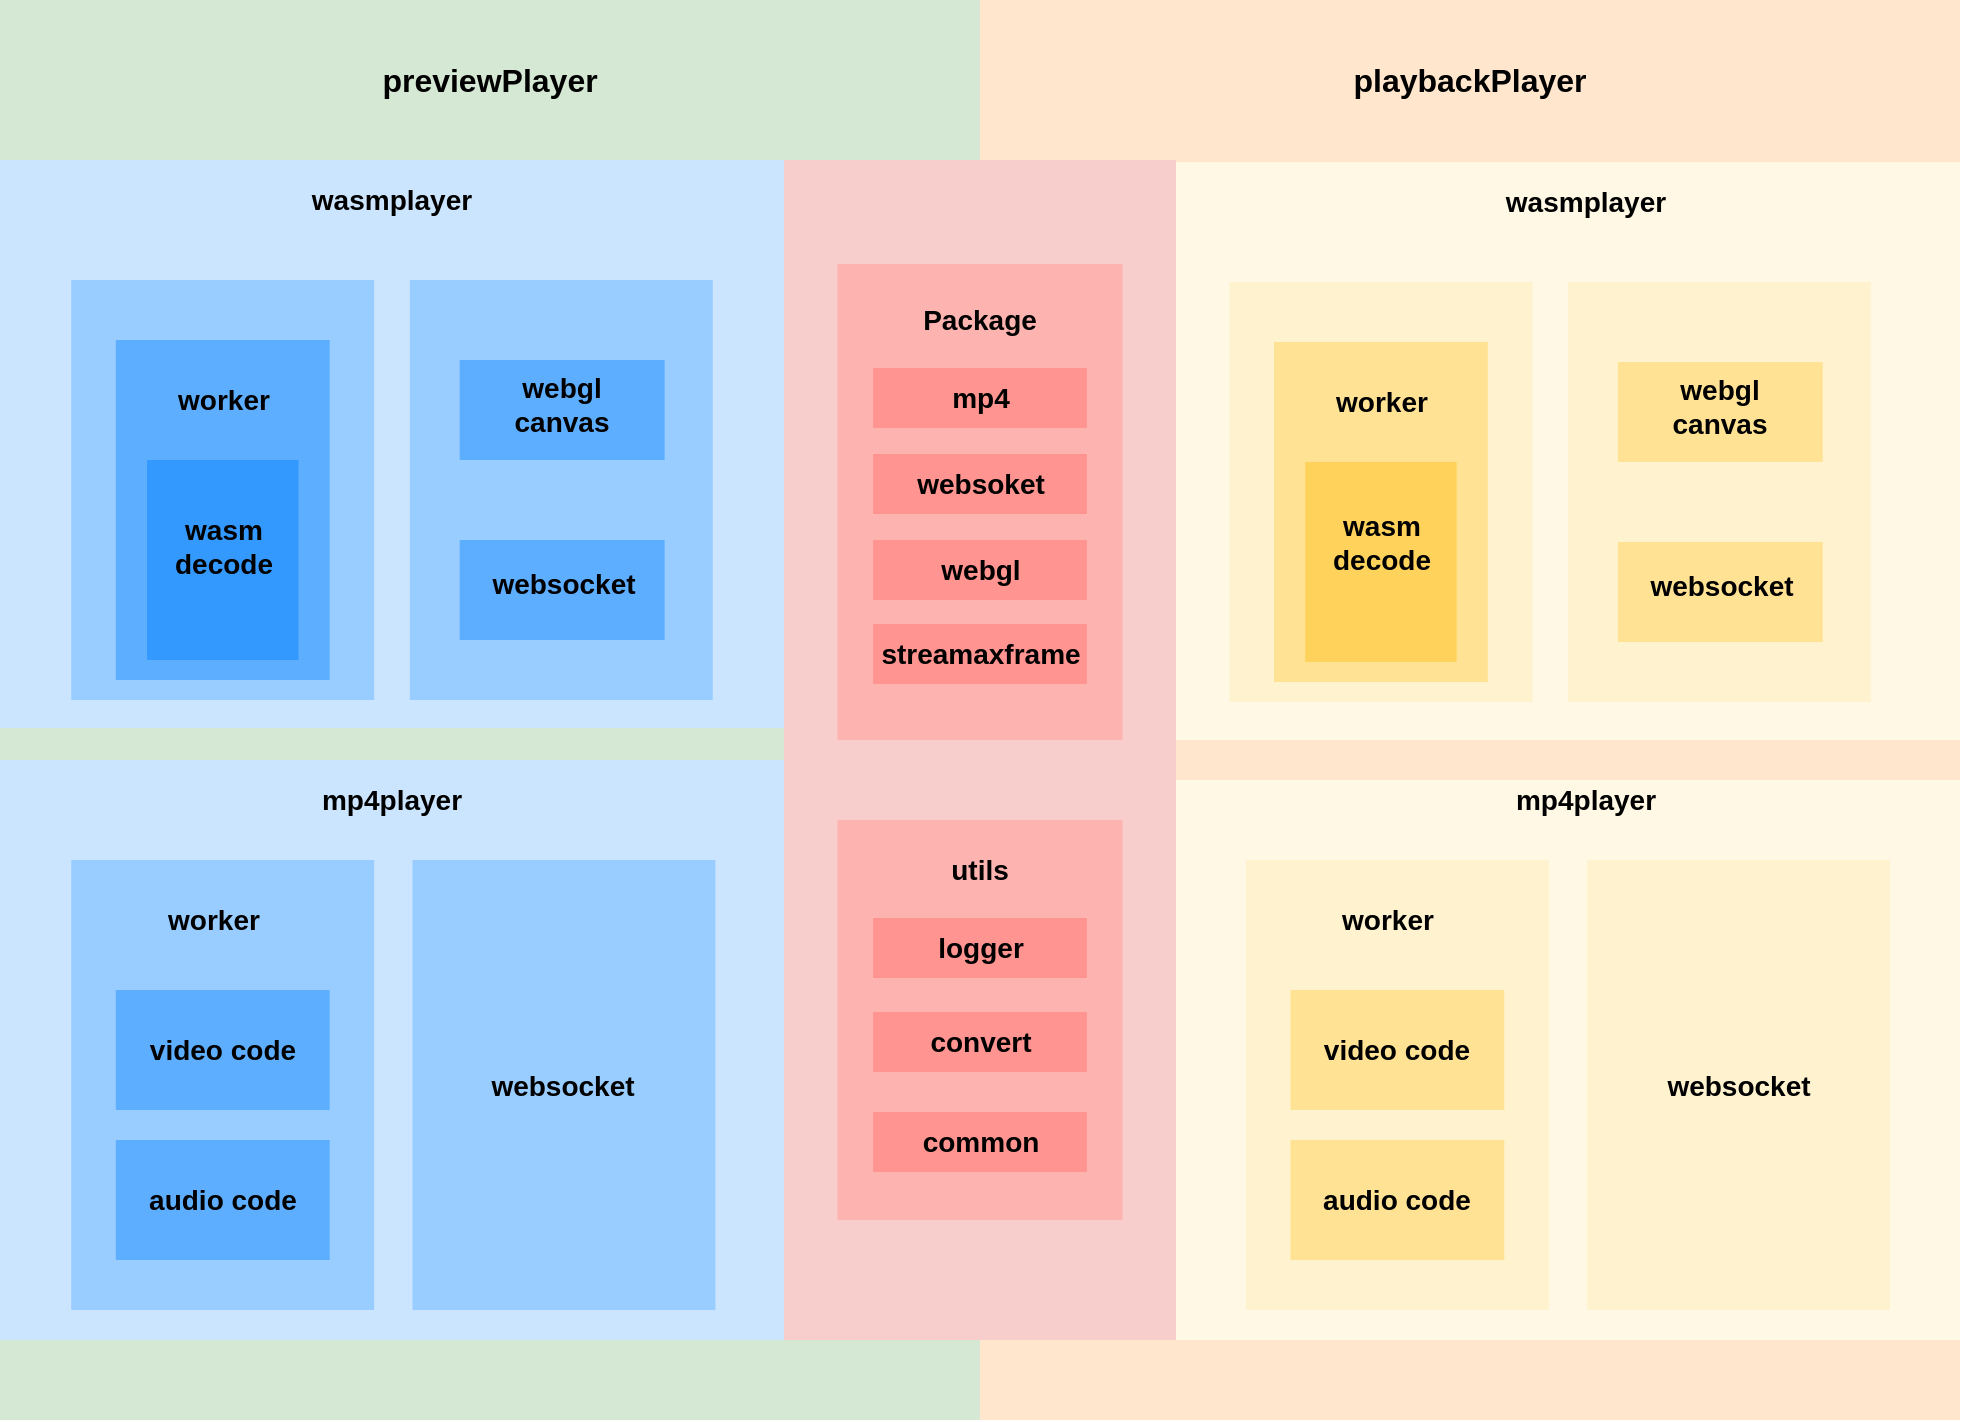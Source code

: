 <mxfile version="14.0.1" type="github">
  <diagram name="Page-1" id="c7558073-3199-34d8-9f00-42111426c3f3">
    <mxGraphModel dx="1422" dy="762" grid="1" gridSize="10" guides="1" tooltips="1" connect="1" arrows="1" fold="1" page="1" pageScale="1" pageWidth="826" pageHeight="1169" background="#ffffff" math="0" shadow="0">
      <root>
        <mxCell id="0" />
        <mxCell id="1" parent="0" />
        <mxCell id="QnyoHMYIOxJ9Nuu8RVVF-168" value="" style="group" vertex="1" connectable="0" parent="1">
          <mxGeometry x="40" y="140" width="980" height="710" as="geometry" />
        </mxCell>
        <mxCell id="QnyoHMYIOxJ9Nuu8RVVF-103" value="" style="rounded=0;whiteSpace=wrap;html=1;fillColor=#d5e8d4;strokeColor=none;" vertex="1" parent="QnyoHMYIOxJ9Nuu8RVVF-168">
          <mxGeometry width="490" height="710" as="geometry" />
        </mxCell>
        <mxCell id="QnyoHMYIOxJ9Nuu8RVVF-104" value="" style="rounded=0;whiteSpace=wrap;html=1;fillColor=#ffe6cc;strokeColor=none;" vertex="1" parent="QnyoHMYIOxJ9Nuu8RVVF-168">
          <mxGeometry x="490" width="490" height="710" as="geometry" />
        </mxCell>
        <mxCell id="QnyoHMYIOxJ9Nuu8RVVF-105" value="&lt;b&gt;&lt;font style=&quot;font-size: 16px&quot;&gt;previewPlayer&lt;/font&gt;&lt;/b&gt;" style="text;html=1;strokeColor=none;fillColor=none;align=center;verticalAlign=middle;whiteSpace=wrap;rounded=0;" vertex="1" parent="QnyoHMYIOxJ9Nuu8RVVF-168">
          <mxGeometry x="227.182" y="30" width="35.636" height="20" as="geometry" />
        </mxCell>
        <mxCell id="QnyoHMYIOxJ9Nuu8RVVF-106" value="&lt;b&gt;&lt;font style=&quot;font-size: 16px&quot;&gt;playbackPlayer&lt;/font&gt;&lt;/b&gt;" style="text;html=1;strokeColor=none;fillColor=none;align=center;verticalAlign=middle;whiteSpace=wrap;rounded=0;" vertex="1" parent="QnyoHMYIOxJ9Nuu8RVVF-168">
          <mxGeometry x="717.182" y="30" width="35.636" height="20" as="geometry" />
        </mxCell>
        <mxCell id="QnyoHMYIOxJ9Nuu8RVVF-107" value="" style="rounded=0;whiteSpace=wrap;html=1;fillColor=#cce5ff;strokeColor=none;" vertex="1" parent="QnyoHMYIOxJ9Nuu8RVVF-168">
          <mxGeometry y="80" width="392" height="284" as="geometry" />
        </mxCell>
        <mxCell id="QnyoHMYIOxJ9Nuu8RVVF-108" value="" style="rounded=0;whiteSpace=wrap;html=1;fillColor=#f8cecc;strokeColor=none;" vertex="1" parent="QnyoHMYIOxJ9Nuu8RVVF-168">
          <mxGeometry x="392" y="80" width="196" height="590" as="geometry" />
        </mxCell>
        <mxCell id="QnyoHMYIOxJ9Nuu8RVVF-109" value="" style="rounded=0;whiteSpace=wrap;html=1;strokeColor=none;fillColor=#fff8e5;" vertex="1" parent="QnyoHMYIOxJ9Nuu8RVVF-168">
          <mxGeometry x="588" y="81" width="392" height="289" as="geometry" />
        </mxCell>
        <mxCell id="QnyoHMYIOxJ9Nuu8RVVF-110" value="&lt;b&gt;&lt;font style=&quot;font-size: 14px&quot;&gt;wasmplayer&lt;/font&gt;&lt;/b&gt;" style="text;html=1;strokeColor=none;fillColor=none;align=center;verticalAlign=middle;whiteSpace=wrap;rounded=0;" vertex="1" parent="QnyoHMYIOxJ9Nuu8RVVF-168">
          <mxGeometry x="178.182" y="90" width="35.636" height="20" as="geometry" />
        </mxCell>
        <mxCell id="QnyoHMYIOxJ9Nuu8RVVF-111" value="&lt;b&gt;&lt;font style=&quot;font-size: 14px&quot;&gt;wasmplayer&lt;/font&gt;&lt;/b&gt;" style="text;html=1;strokeColor=none;fillColor=none;align=center;verticalAlign=middle;whiteSpace=wrap;rounded=0;" vertex="1" parent="QnyoHMYIOxJ9Nuu8RVVF-168">
          <mxGeometry x="775.091" y="91" width="35.636" height="20" as="geometry" />
        </mxCell>
        <mxCell id="QnyoHMYIOxJ9Nuu8RVVF-112" value="" style="rounded=0;whiteSpace=wrap;html=1;strokeColor=none;fillColor=#CCE5FF;" vertex="1" parent="QnyoHMYIOxJ9Nuu8RVVF-168">
          <mxGeometry y="380" width="392" height="290" as="geometry" />
        </mxCell>
        <mxCell id="QnyoHMYIOxJ9Nuu8RVVF-114" value="&lt;b&gt;&lt;font style=&quot;font-size: 14px&quot;&gt;mp4player&lt;/font&gt;&lt;/b&gt;" style="text;html=1;strokeColor=none;fillColor=none;align=center;verticalAlign=middle;whiteSpace=wrap;rounded=0;" vertex="1" parent="QnyoHMYIOxJ9Nuu8RVVF-168">
          <mxGeometry x="178.182" y="390" width="35.636" height="20" as="geometry" />
        </mxCell>
        <mxCell id="QnyoHMYIOxJ9Nuu8RVVF-116" value="" style="rounded=0;whiteSpace=wrap;html=1;strokeColor=none;fillColor=#FFF8E5;" vertex="1" parent="QnyoHMYIOxJ9Nuu8RVVF-168">
          <mxGeometry x="588" y="390" width="392" height="280" as="geometry" />
        </mxCell>
        <mxCell id="QnyoHMYIOxJ9Nuu8RVVF-117" value="&lt;b&gt;&lt;font style=&quot;font-size: 14px&quot;&gt;mp4player&lt;/font&gt;&lt;/b&gt;" style="text;html=1;strokeColor=none;fillColor=none;align=center;verticalAlign=middle;whiteSpace=wrap;rounded=0;" vertex="1" parent="QnyoHMYIOxJ9Nuu8RVVF-168">
          <mxGeometry x="775.091" y="390" width="35.636" height="20" as="geometry" />
        </mxCell>
        <mxCell id="QnyoHMYIOxJ9Nuu8RVVF-119" value="" style="rounded=0;whiteSpace=wrap;html=1;fillColor=#99ccff;strokeColor=none;" vertex="1" parent="QnyoHMYIOxJ9Nuu8RVVF-168">
          <mxGeometry x="35.636" y="140" width="151.455" height="210" as="geometry" />
        </mxCell>
        <mxCell id="QnyoHMYIOxJ9Nuu8RVVF-121" value="" style="rounded=0;whiteSpace=wrap;html=1;fillColor=#99ccff;strokeColor=none;" vertex="1" parent="QnyoHMYIOxJ9Nuu8RVVF-168">
          <mxGeometry x="204.909" y="140" width="151.455" height="210" as="geometry" />
        </mxCell>
        <mxCell id="QnyoHMYIOxJ9Nuu8RVVF-122" value="" style="rounded=0;whiteSpace=wrap;html=1;strokeColor=none;fillColor=#5daeff;" vertex="1" parent="QnyoHMYIOxJ9Nuu8RVVF-168">
          <mxGeometry x="57.909" y="170" width="106.909" height="170" as="geometry" />
        </mxCell>
        <mxCell id="QnyoHMYIOxJ9Nuu8RVVF-125" value="&lt;b&gt;&lt;font style=&quot;font-size: 14px&quot;&gt;worker&lt;/font&gt;&lt;/b&gt;" style="text;html=1;strokeColor=none;fillColor=none;align=center;verticalAlign=middle;whiteSpace=wrap;rounded=0;" vertex="1" parent="QnyoHMYIOxJ9Nuu8RVVF-168">
          <mxGeometry x="93.545" y="190" width="35.636" height="20" as="geometry" />
        </mxCell>
        <mxCell id="QnyoHMYIOxJ9Nuu8RVVF-127" value="" style="rounded=0;whiteSpace=wrap;html=1;fillColor=#3399ff;strokeColor=none;" vertex="1" parent="QnyoHMYIOxJ9Nuu8RVVF-168">
          <mxGeometry x="73.5" y="230" width="75.727" height="100" as="geometry" />
        </mxCell>
        <mxCell id="QnyoHMYIOxJ9Nuu8RVVF-128" value="&lt;span style=&quot;font-size: 14px&quot;&gt;&lt;b&gt;wasm decode&lt;/b&gt;&lt;/span&gt;" style="text;html=1;strokeColor=none;fillColor=none;align=center;verticalAlign=middle;whiteSpace=wrap;rounded=0;" vertex="1" parent="QnyoHMYIOxJ9Nuu8RVVF-168">
          <mxGeometry x="93.545" y="263" width="35.636" height="20" as="geometry" />
        </mxCell>
        <mxCell id="QnyoHMYIOxJ9Nuu8RVVF-130" value="" style="rounded=0;whiteSpace=wrap;html=1;fillColor=#5DAEFF;strokeColor=none;" vertex="1" parent="QnyoHMYIOxJ9Nuu8RVVF-168">
          <mxGeometry x="229.855" y="180" width="102.455" height="50" as="geometry" />
        </mxCell>
        <mxCell id="QnyoHMYIOxJ9Nuu8RVVF-131" value="&lt;b&gt;&lt;font style=&quot;font-size: 14px&quot;&gt;webgl canvas&lt;/font&gt;&lt;/b&gt;" style="text;html=1;strokeColor=none;fillColor=none;align=center;verticalAlign=middle;whiteSpace=wrap;rounded=0;" vertex="1" parent="QnyoHMYIOxJ9Nuu8RVVF-168">
          <mxGeometry x="263.264" y="192" width="35.636" height="20" as="geometry" />
        </mxCell>
        <mxCell id="QnyoHMYIOxJ9Nuu8RVVF-135" value="" style="rounded=0;whiteSpace=wrap;html=1;fillColor=#5DAEFF;strokeColor=none;" vertex="1" parent="QnyoHMYIOxJ9Nuu8RVVF-168">
          <mxGeometry x="229.855" y="270" width="102.455" height="50" as="geometry" />
        </mxCell>
        <mxCell id="QnyoHMYIOxJ9Nuu8RVVF-136" value="&lt;b&gt;&lt;font style=&quot;font-size: 14px&quot;&gt;websocket&lt;/font&gt;&lt;/b&gt;" style="text;html=1;strokeColor=none;fillColor=none;align=center;verticalAlign=middle;whiteSpace=wrap;rounded=0;" vertex="1" parent="QnyoHMYIOxJ9Nuu8RVVF-168">
          <mxGeometry x="264.155" y="282" width="35.636" height="20" as="geometry" />
        </mxCell>
        <mxCell id="QnyoHMYIOxJ9Nuu8RVVF-139" value="" style="rounded=0;whiteSpace=wrap;html=1;strokeColor=none;fillColor=#FFF2CF;" vertex="1" parent="QnyoHMYIOxJ9Nuu8RVVF-168">
          <mxGeometry x="614.727" y="141" width="151.455" height="210" as="geometry" />
        </mxCell>
        <mxCell id="QnyoHMYIOxJ9Nuu8RVVF-140" value="" style="rounded=0;whiteSpace=wrap;html=1;strokeColor=none;fillColor=#fff2cf;" vertex="1" parent="QnyoHMYIOxJ9Nuu8RVVF-168">
          <mxGeometry x="784" y="141" width="151.455" height="210" as="geometry" />
        </mxCell>
        <mxCell id="QnyoHMYIOxJ9Nuu8RVVF-141" value="" style="rounded=0;whiteSpace=wrap;html=1;strokeColor=none;fillColor=#FFE293;" vertex="1" parent="QnyoHMYIOxJ9Nuu8RVVF-168">
          <mxGeometry x="637" y="171" width="106.909" height="170" as="geometry" />
        </mxCell>
        <mxCell id="QnyoHMYIOxJ9Nuu8RVVF-142" value="&lt;b&gt;&lt;font style=&quot;font-size: 14px&quot;&gt;worker&lt;/font&gt;&lt;/b&gt;" style="text;html=1;strokeColor=none;fillColor=none;align=center;verticalAlign=middle;whiteSpace=wrap;rounded=0;" vertex="1" parent="QnyoHMYIOxJ9Nuu8RVVF-168">
          <mxGeometry x="672.636" y="191" width="35.636" height="20" as="geometry" />
        </mxCell>
        <mxCell id="QnyoHMYIOxJ9Nuu8RVVF-143" value="" style="rounded=0;whiteSpace=wrap;html=1;strokeColor=none;fillColor=#ffd35b;" vertex="1" parent="QnyoHMYIOxJ9Nuu8RVVF-168">
          <mxGeometry x="652.591" y="231" width="75.727" height="100" as="geometry" />
        </mxCell>
        <mxCell id="QnyoHMYIOxJ9Nuu8RVVF-144" value="&lt;span style=&quot;font-size: 14px&quot;&gt;&lt;b&gt;wasm decode&lt;/b&gt;&lt;/span&gt;" style="text;html=1;strokeColor=none;fillColor=none;align=center;verticalAlign=middle;whiteSpace=wrap;rounded=0;" vertex="1" parent="QnyoHMYIOxJ9Nuu8RVVF-168">
          <mxGeometry x="672.636" y="261" width="35.636" height="20" as="geometry" />
        </mxCell>
        <mxCell id="QnyoHMYIOxJ9Nuu8RVVF-145" value="" style="rounded=0;whiteSpace=wrap;html=1;strokeColor=none;fillColor=#ffe293;" vertex="1" parent="QnyoHMYIOxJ9Nuu8RVVF-168">
          <mxGeometry x="808.945" y="181" width="102.455" height="50" as="geometry" />
        </mxCell>
        <mxCell id="QnyoHMYIOxJ9Nuu8RVVF-146" value="&lt;b&gt;&lt;font style=&quot;font-size: 14px&quot;&gt;webgl canvas&lt;/font&gt;&lt;/b&gt;" style="text;html=1;strokeColor=none;fillColor=none;align=center;verticalAlign=middle;whiteSpace=wrap;rounded=0;" vertex="1" parent="QnyoHMYIOxJ9Nuu8RVVF-168">
          <mxGeometry x="842.355" y="193" width="35.636" height="20" as="geometry" />
        </mxCell>
        <mxCell id="QnyoHMYIOxJ9Nuu8RVVF-147" value="" style="rounded=0;whiteSpace=wrap;html=1;strokeColor=none;fillColor=#FFE293;" vertex="1" parent="QnyoHMYIOxJ9Nuu8RVVF-168">
          <mxGeometry x="808.945" y="271" width="102.455" height="50" as="geometry" />
        </mxCell>
        <mxCell id="QnyoHMYIOxJ9Nuu8RVVF-148" value="&lt;b&gt;&lt;font style=&quot;font-size: 14px&quot;&gt;websocket&lt;/font&gt;&lt;/b&gt;" style="text;html=1;strokeColor=none;fillColor=none;align=center;verticalAlign=middle;whiteSpace=wrap;rounded=0;" vertex="1" parent="QnyoHMYIOxJ9Nuu8RVVF-168">
          <mxGeometry x="843.245" y="283" width="35.636" height="20" as="geometry" />
        </mxCell>
        <mxCell id="QnyoHMYIOxJ9Nuu8RVVF-150" value="" style="rounded=0;whiteSpace=wrap;html=1;fillColor=#fdb3b0;strokeColor=none;" vertex="1" parent="QnyoHMYIOxJ9Nuu8RVVF-168">
          <mxGeometry x="418.727" y="132" width="142.545" height="238" as="geometry" />
        </mxCell>
        <mxCell id="QnyoHMYIOxJ9Nuu8RVVF-151" value="" style="rounded=0;whiteSpace=wrap;html=1;fillColor=#fdb3b0;strokeColor=none;" vertex="1" parent="QnyoHMYIOxJ9Nuu8RVVF-168">
          <mxGeometry x="418.727" y="410" width="142.545" height="200" as="geometry" />
        </mxCell>
        <mxCell id="QnyoHMYIOxJ9Nuu8RVVF-152" value="&lt;span style=&quot;font-size: 14px&quot;&gt;&lt;b&gt;Package&lt;/b&gt;&lt;/span&gt;" style="text;html=1;strokeColor=none;fillColor=none;align=center;verticalAlign=middle;whiteSpace=wrap;rounded=0;" vertex="1" parent="QnyoHMYIOxJ9Nuu8RVVF-168">
          <mxGeometry x="472.182" y="150" width="35.636" height="20" as="geometry" />
        </mxCell>
        <mxCell id="QnyoHMYIOxJ9Nuu8RVVF-153" value="&lt;b&gt;&lt;font style=&quot;font-size: 14px&quot;&gt;mp4&lt;/font&gt;&lt;/b&gt;" style="rounded=0;whiteSpace=wrap;html=1;fillColor=#ff9490;strokeColor=none;" vertex="1" parent="QnyoHMYIOxJ9Nuu8RVVF-168">
          <mxGeometry x="436.545" y="184" width="106.909" height="30" as="geometry" />
        </mxCell>
        <mxCell id="QnyoHMYIOxJ9Nuu8RVVF-154" value="&lt;b&gt;&lt;font style=&quot;font-size: 14px&quot;&gt;websoket&lt;/font&gt;&lt;/b&gt;" style="rounded=0;whiteSpace=wrap;html=1;fillColor=#ff9490;strokeColor=none;" vertex="1" parent="QnyoHMYIOxJ9Nuu8RVVF-168">
          <mxGeometry x="436.545" y="227" width="106.909" height="30" as="geometry" />
        </mxCell>
        <mxCell id="QnyoHMYIOxJ9Nuu8RVVF-155" value="&lt;b&gt;&lt;font style=&quot;font-size: 14px&quot;&gt;webgl&lt;/font&gt;&lt;/b&gt;" style="rounded=0;whiteSpace=wrap;html=1;fillColor=#ff9490;strokeColor=none;" vertex="1" parent="QnyoHMYIOxJ9Nuu8RVVF-168">
          <mxGeometry x="436.545" y="270" width="106.909" height="30" as="geometry" />
        </mxCell>
        <mxCell id="QnyoHMYIOxJ9Nuu8RVVF-156" value="&lt;b&gt;&lt;font style=&quot;font-size: 14px&quot;&gt;streamaxframe&lt;/font&gt;&lt;/b&gt;" style="rounded=0;whiteSpace=wrap;html=1;fillColor=#ff9490;strokeColor=none;" vertex="1" parent="QnyoHMYIOxJ9Nuu8RVVF-168">
          <mxGeometry x="436.545" y="312" width="106.909" height="30" as="geometry" />
        </mxCell>
        <mxCell id="QnyoHMYIOxJ9Nuu8RVVF-157" value="&lt;span style=&quot;font-size: 14px&quot;&gt;&lt;b&gt;utils&lt;/b&gt;&lt;/span&gt;" style="text;html=1;strokeColor=none;fillColor=none;align=center;verticalAlign=middle;whiteSpace=wrap;rounded=0;" vertex="1" parent="QnyoHMYIOxJ9Nuu8RVVF-168">
          <mxGeometry x="472.182" y="425" width="35.636" height="20" as="geometry" />
        </mxCell>
        <mxCell id="QnyoHMYIOxJ9Nuu8RVVF-158" value="&lt;b&gt;&lt;font style=&quot;font-size: 14px&quot;&gt;logger&lt;/font&gt;&lt;/b&gt;" style="rounded=0;whiteSpace=wrap;html=1;fillColor=#ff9490;strokeColor=none;" vertex="1" parent="QnyoHMYIOxJ9Nuu8RVVF-168">
          <mxGeometry x="436.545" y="459" width="106.909" height="30" as="geometry" />
        </mxCell>
        <mxCell id="QnyoHMYIOxJ9Nuu8RVVF-159" value="&lt;b&gt;&lt;font style=&quot;font-size: 14px&quot;&gt;convert&lt;/font&gt;&lt;/b&gt;" style="rounded=0;whiteSpace=wrap;html=1;fillColor=#ff9490;strokeColor=none;" vertex="1" parent="QnyoHMYIOxJ9Nuu8RVVF-168">
          <mxGeometry x="436.545" y="506" width="106.909" height="30" as="geometry" />
        </mxCell>
        <mxCell id="QnyoHMYIOxJ9Nuu8RVVF-160" value="&lt;b&gt;&lt;font style=&quot;font-size: 14px&quot;&gt;common&lt;/font&gt;&lt;/b&gt;" style="rounded=0;whiteSpace=wrap;html=1;fillColor=#ff9490;strokeColor=none;" vertex="1" parent="QnyoHMYIOxJ9Nuu8RVVF-168">
          <mxGeometry x="436.545" y="556" width="106.909" height="30" as="geometry" />
        </mxCell>
        <mxCell id="QnyoHMYIOxJ9Nuu8RVVF-163" value="" style="rounded=0;whiteSpace=wrap;html=1;strokeColor=none;fillColor=#99CCFF;" vertex="1" parent="QnyoHMYIOxJ9Nuu8RVVF-168">
          <mxGeometry x="35.636" y="430" width="151.455" height="225" as="geometry" />
        </mxCell>
        <mxCell id="QnyoHMYIOxJ9Nuu8RVVF-164" value="&lt;b&gt;&lt;font style=&quot;font-size: 14px&quot;&gt;worker&lt;/font&gt;&lt;/b&gt;" style="text;html=1;strokeColor=none;fillColor=none;align=center;verticalAlign=middle;whiteSpace=wrap;rounded=0;" vertex="1" parent="QnyoHMYIOxJ9Nuu8RVVF-168">
          <mxGeometry x="89.091" y="450" width="35.636" height="20" as="geometry" />
        </mxCell>
        <mxCell id="QnyoHMYIOxJ9Nuu8RVVF-165" value="&lt;b&gt;&lt;font style=&quot;font-size: 14px&quot;&gt;websocket&lt;/font&gt;&lt;/b&gt;" style="rounded=0;whiteSpace=wrap;html=1;strokeColor=none;fillColor=#99CCFF;" vertex="1" parent="QnyoHMYIOxJ9Nuu8RVVF-168">
          <mxGeometry x="206.245" y="430" width="151.455" height="225" as="geometry" />
        </mxCell>
        <mxCell id="QnyoHMYIOxJ9Nuu8RVVF-166" value="&lt;span style=&quot;font-size: 14px&quot;&gt;&lt;b&gt;video code&lt;/b&gt;&lt;/span&gt;" style="rounded=0;whiteSpace=wrap;html=1;strokeColor=none;fillColor=#5DAEFF;" vertex="1" parent="QnyoHMYIOxJ9Nuu8RVVF-168">
          <mxGeometry x="57.909" y="495" width="106.909" height="60" as="geometry" />
        </mxCell>
        <mxCell id="QnyoHMYIOxJ9Nuu8RVVF-167" value="&lt;b&gt;&lt;font style=&quot;font-size: 14px&quot;&gt;audio code&lt;/font&gt;&lt;/b&gt;" style="rounded=0;whiteSpace=wrap;html=1;strokeColor=none;fillColor=#5DAEFF;" vertex="1" parent="QnyoHMYIOxJ9Nuu8RVVF-168">
          <mxGeometry x="57.909" y="570" width="106.909" height="60" as="geometry" />
        </mxCell>
        <mxCell id="QnyoHMYIOxJ9Nuu8RVVF-169" value="" style="rounded=0;whiteSpace=wrap;html=1;strokeColor=none;fillColor=#FFF2CF;" vertex="1" parent="QnyoHMYIOxJ9Nuu8RVVF-168">
          <mxGeometry x="622.966" y="430" width="151.455" height="225" as="geometry" />
        </mxCell>
        <mxCell id="QnyoHMYIOxJ9Nuu8RVVF-170" value="&lt;b&gt;&lt;font style=&quot;font-size: 14px&quot;&gt;worker&lt;/font&gt;&lt;/b&gt;" style="text;html=1;strokeColor=none;fillColor=none;align=center;verticalAlign=middle;whiteSpace=wrap;rounded=0;" vertex="1" parent="QnyoHMYIOxJ9Nuu8RVVF-168">
          <mxGeometry x="676.421" y="450" width="35.636" height="20" as="geometry" />
        </mxCell>
        <mxCell id="QnyoHMYIOxJ9Nuu8RVVF-171" value="&lt;b&gt;&lt;font style=&quot;font-size: 14px&quot;&gt;websocket&lt;/font&gt;&lt;/b&gt;" style="rounded=0;whiteSpace=wrap;html=1;strokeColor=none;fillColor=#FFF2CF;" vertex="1" parent="QnyoHMYIOxJ9Nuu8RVVF-168">
          <mxGeometry x="793.575" y="430" width="151.455" height="225" as="geometry" />
        </mxCell>
        <mxCell id="QnyoHMYIOxJ9Nuu8RVVF-172" value="&lt;span style=&quot;font-size: 14px&quot;&gt;&lt;b&gt;video code&lt;/b&gt;&lt;/span&gt;" style="rounded=0;whiteSpace=wrap;html=1;strokeColor=none;fillColor=#FFE293;" vertex="1" parent="QnyoHMYIOxJ9Nuu8RVVF-168">
          <mxGeometry x="645.239" y="495" width="106.909" height="60" as="geometry" />
        </mxCell>
        <mxCell id="QnyoHMYIOxJ9Nuu8RVVF-173" value="&lt;b&gt;&lt;font style=&quot;font-size: 14px&quot;&gt;audio code&lt;/font&gt;&lt;/b&gt;" style="rounded=0;whiteSpace=wrap;html=1;strokeColor=none;fillColor=#FFE293;" vertex="1" parent="QnyoHMYIOxJ9Nuu8RVVF-168">
          <mxGeometry x="645.239" y="570" width="106.909" height="60" as="geometry" />
        </mxCell>
      </root>
    </mxGraphModel>
  </diagram>
</mxfile>
